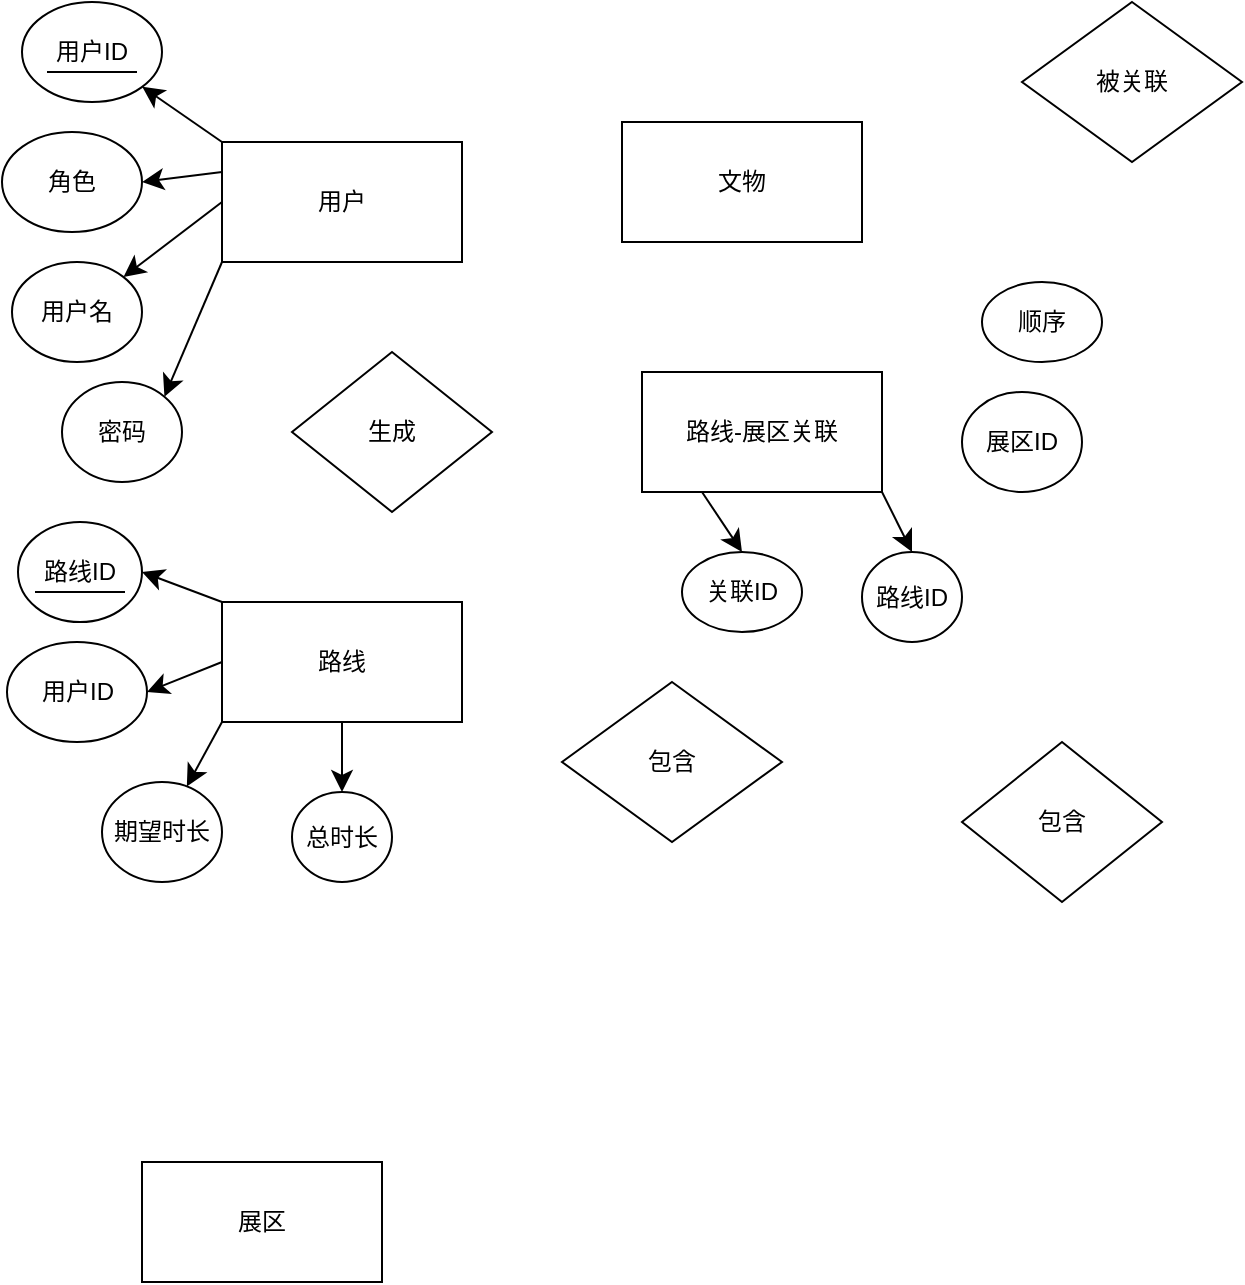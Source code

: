 <mxfile version="28.2.7">
  <diagram name="第 1 页" id="B_wfIWrMLD_FAoBKql3f">
    <mxGraphModel dx="552" dy="651" grid="1" gridSize="10" guides="1" tooltips="1" connect="1" arrows="1" fold="1" page="1" pageScale="1" pageWidth="827" pageHeight="1169" math="0" shadow="0">
      <root>
        <mxCell id="0" />
        <mxCell id="1" parent="0" />
        <mxCell id="IGKgpUVU0lJCgfMr6TCG-10" style="edgeStyle=none;curved=1;rounded=0;orthogonalLoop=1;jettySize=auto;html=1;exitX=0;exitY=0;exitDx=0;exitDy=0;fontSize=12;startSize=8;endSize=8;" edge="1" parent="1" source="IGKgpUVU0lJCgfMr6TCG-1" target="IGKgpUVU0lJCgfMr6TCG-6">
          <mxGeometry relative="1" as="geometry" />
        </mxCell>
        <mxCell id="IGKgpUVU0lJCgfMr6TCG-11" style="edgeStyle=none;curved=1;rounded=0;orthogonalLoop=1;jettySize=auto;html=1;exitX=0;exitY=0.25;exitDx=0;exitDy=0;entryX=1;entryY=0.5;entryDx=0;entryDy=0;fontSize=12;startSize=8;endSize=8;" edge="1" parent="1" source="IGKgpUVU0lJCgfMr6TCG-1" target="IGKgpUVU0lJCgfMr6TCG-7">
          <mxGeometry relative="1" as="geometry" />
        </mxCell>
        <mxCell id="IGKgpUVU0lJCgfMr6TCG-12" style="edgeStyle=none;curved=1;rounded=0;orthogonalLoop=1;jettySize=auto;html=1;exitX=0;exitY=0.5;exitDx=0;exitDy=0;fontSize=12;startSize=8;endSize=8;" edge="1" parent="1" source="IGKgpUVU0lJCgfMr6TCG-1" target="IGKgpUVU0lJCgfMr6TCG-8">
          <mxGeometry relative="1" as="geometry" />
        </mxCell>
        <mxCell id="IGKgpUVU0lJCgfMr6TCG-14" style="edgeStyle=none;curved=1;rounded=0;orthogonalLoop=1;jettySize=auto;html=1;exitX=0;exitY=1;exitDx=0;exitDy=0;entryX=1;entryY=0;entryDx=0;entryDy=0;fontSize=12;startSize=8;endSize=8;" edge="1" parent="1" source="IGKgpUVU0lJCgfMr6TCG-1" target="IGKgpUVU0lJCgfMr6TCG-13">
          <mxGeometry relative="1" as="geometry" />
        </mxCell>
        <mxCell id="IGKgpUVU0lJCgfMr6TCG-1" value="用户" style="rounded=0;whiteSpace=wrap;html=1;" vertex="1" parent="1">
          <mxGeometry x="170" y="120" width="120" height="60" as="geometry" />
        </mxCell>
        <mxCell id="IGKgpUVU0lJCgfMr6TCG-28" style="edgeStyle=none;curved=1;rounded=0;orthogonalLoop=1;jettySize=auto;html=1;exitX=0.25;exitY=1;exitDx=0;exitDy=0;entryX=0.5;entryY=0;entryDx=0;entryDy=0;fontSize=12;startSize=8;endSize=8;" edge="1" parent="1" source="IGKgpUVU0lJCgfMr6TCG-2" target="IGKgpUVU0lJCgfMr6TCG-27">
          <mxGeometry relative="1" as="geometry" />
        </mxCell>
        <mxCell id="IGKgpUVU0lJCgfMr6TCG-30" style="edgeStyle=none;curved=1;rounded=0;orthogonalLoop=1;jettySize=auto;html=1;exitX=1;exitY=1;exitDx=0;exitDy=0;entryX=0.5;entryY=0;entryDx=0;entryDy=0;fontSize=12;startSize=8;endSize=8;" edge="1" parent="1" source="IGKgpUVU0lJCgfMr6TCG-2" target="IGKgpUVU0lJCgfMr6TCG-29">
          <mxGeometry relative="1" as="geometry" />
        </mxCell>
        <mxCell id="IGKgpUVU0lJCgfMr6TCG-2" value="路线-展区关联" style="rounded=0;whiteSpace=wrap;html=1;" vertex="1" parent="1">
          <mxGeometry x="380" y="235" width="120" height="60" as="geometry" />
        </mxCell>
        <mxCell id="IGKgpUVU0lJCgfMr6TCG-19" style="edgeStyle=none;curved=1;rounded=0;orthogonalLoop=1;jettySize=auto;html=1;exitX=0;exitY=0;exitDx=0;exitDy=0;entryX=1;entryY=0.5;entryDx=0;entryDy=0;fontSize=12;startSize=8;endSize=8;" edge="1" parent="1" source="IGKgpUVU0lJCgfMr6TCG-3" target="IGKgpUVU0lJCgfMr6TCG-18">
          <mxGeometry relative="1" as="geometry" />
        </mxCell>
        <mxCell id="IGKgpUVU0lJCgfMr6TCG-22" style="edgeStyle=none;curved=1;rounded=0;orthogonalLoop=1;jettySize=auto;html=1;exitX=0;exitY=0.5;exitDx=0;exitDy=0;entryX=1;entryY=0.5;entryDx=0;entryDy=0;fontSize=12;startSize=8;endSize=8;" edge="1" parent="1" source="IGKgpUVU0lJCgfMr6TCG-3" target="IGKgpUVU0lJCgfMr6TCG-21">
          <mxGeometry relative="1" as="geometry" />
        </mxCell>
        <mxCell id="IGKgpUVU0lJCgfMr6TCG-24" style="edgeStyle=none;curved=1;rounded=0;orthogonalLoop=1;jettySize=auto;html=1;exitX=0;exitY=1;exitDx=0;exitDy=0;fontSize=12;startSize=8;endSize=8;" edge="1" parent="1" source="IGKgpUVU0lJCgfMr6TCG-3" target="IGKgpUVU0lJCgfMr6TCG-23">
          <mxGeometry relative="1" as="geometry" />
        </mxCell>
        <mxCell id="IGKgpUVU0lJCgfMr6TCG-26" style="edgeStyle=none;curved=1;rounded=0;orthogonalLoop=1;jettySize=auto;html=1;exitX=0.5;exitY=1;exitDx=0;exitDy=0;entryX=0.5;entryY=0;entryDx=0;entryDy=0;fontSize=12;startSize=8;endSize=8;" edge="1" parent="1" source="IGKgpUVU0lJCgfMr6TCG-3" target="IGKgpUVU0lJCgfMr6TCG-25">
          <mxGeometry relative="1" as="geometry" />
        </mxCell>
        <mxCell id="IGKgpUVU0lJCgfMr6TCG-3" value="路线" style="rounded=0;whiteSpace=wrap;html=1;" vertex="1" parent="1">
          <mxGeometry x="170" y="350" width="120" height="60" as="geometry" />
        </mxCell>
        <mxCell id="IGKgpUVU0lJCgfMr6TCG-4" value="展区" style="rounded=0;whiteSpace=wrap;html=1;" vertex="1" parent="1">
          <mxGeometry x="130" y="630" width="120" height="60" as="geometry" />
        </mxCell>
        <mxCell id="IGKgpUVU0lJCgfMr6TCG-5" value="文物" style="rounded=0;whiteSpace=wrap;html=1;" vertex="1" parent="1">
          <mxGeometry x="370" y="110" width="120" height="60" as="geometry" />
        </mxCell>
        <mxCell id="IGKgpUVU0lJCgfMr6TCG-6" value="用户ID" style="ellipse;whiteSpace=wrap;html=1;" vertex="1" parent="1">
          <mxGeometry x="70" y="50" width="70" height="50" as="geometry" />
        </mxCell>
        <mxCell id="IGKgpUVU0lJCgfMr6TCG-7" value="角色" style="ellipse;whiteSpace=wrap;html=1;" vertex="1" parent="1">
          <mxGeometry x="60" y="115" width="70" height="50" as="geometry" />
        </mxCell>
        <mxCell id="IGKgpUVU0lJCgfMr6TCG-8" value="用户名" style="ellipse;whiteSpace=wrap;html=1;" vertex="1" parent="1">
          <mxGeometry x="65" y="180" width="65" height="50" as="geometry" />
        </mxCell>
        <mxCell id="IGKgpUVU0lJCgfMr6TCG-13" value="密码" style="ellipse;whiteSpace=wrap;html=1;" vertex="1" parent="1">
          <mxGeometry x="90" y="240" width="60" height="50" as="geometry" />
        </mxCell>
        <mxCell id="IGKgpUVU0lJCgfMr6TCG-16" value="" style="line;strokeWidth=1;rotatable=0;dashed=0;labelPosition=right;align=left;verticalAlign=middle;spacingTop=0;spacingLeft=6;points=[];portConstraint=eastwest;" vertex="1" parent="1">
          <mxGeometry x="82.5" y="80" width="45" height="10" as="geometry" />
        </mxCell>
        <mxCell id="IGKgpUVU0lJCgfMr6TCG-18" value="路线ID" style="ellipse;whiteSpace=wrap;html=1;" vertex="1" parent="1">
          <mxGeometry x="68" y="310" width="62" height="50" as="geometry" />
        </mxCell>
        <mxCell id="IGKgpUVU0lJCgfMr6TCG-20" value="" style="line;strokeWidth=1;rotatable=0;dashed=0;labelPosition=right;align=left;verticalAlign=middle;spacingTop=0;spacingLeft=6;points=[];portConstraint=eastwest;" vertex="1" parent="1">
          <mxGeometry x="76.5" y="340" width="45" height="10" as="geometry" />
        </mxCell>
        <mxCell id="IGKgpUVU0lJCgfMr6TCG-21" value="用户ID" style="ellipse;whiteSpace=wrap;html=1;" vertex="1" parent="1">
          <mxGeometry x="62.5" y="370" width="70" height="50" as="geometry" />
        </mxCell>
        <mxCell id="IGKgpUVU0lJCgfMr6TCG-23" value="期望时长" style="ellipse;whiteSpace=wrap;html=1;" vertex="1" parent="1">
          <mxGeometry x="110" y="440" width="60" height="50" as="geometry" />
        </mxCell>
        <mxCell id="IGKgpUVU0lJCgfMr6TCG-25" value="总时长" style="ellipse;whiteSpace=wrap;html=1;" vertex="1" parent="1">
          <mxGeometry x="205" y="445" width="50" height="45" as="geometry" />
        </mxCell>
        <mxCell id="IGKgpUVU0lJCgfMr6TCG-27" value="关联ID" style="ellipse;whiteSpace=wrap;html=1;" vertex="1" parent="1">
          <mxGeometry x="400" y="325" width="60" height="40" as="geometry" />
        </mxCell>
        <mxCell id="IGKgpUVU0lJCgfMr6TCG-29" value="路线ID" style="ellipse;whiteSpace=wrap;html=1;" vertex="1" parent="1">
          <mxGeometry x="490" y="325" width="50" height="45" as="geometry" />
        </mxCell>
        <mxCell id="IGKgpUVU0lJCgfMr6TCG-31" value="展区ID" style="ellipse;whiteSpace=wrap;html=1;" vertex="1" parent="1">
          <mxGeometry x="540" y="245" width="60" height="50" as="geometry" />
        </mxCell>
        <mxCell id="IGKgpUVU0lJCgfMr6TCG-32" value="顺序" style="ellipse;whiteSpace=wrap;html=1;" vertex="1" parent="1">
          <mxGeometry x="550" y="190" width="60" height="40" as="geometry" />
        </mxCell>
        <mxCell id="IGKgpUVU0lJCgfMr6TCG-33" value="生成" style="rhombus;whiteSpace=wrap;html=1;" vertex="1" parent="1">
          <mxGeometry x="205" y="225" width="100" height="80" as="geometry" />
        </mxCell>
        <mxCell id="IGKgpUVU0lJCgfMr6TCG-34" value="包含" style="rhombus;whiteSpace=wrap;html=1;" vertex="1" parent="1">
          <mxGeometry x="340" y="390" width="110" height="80" as="geometry" />
        </mxCell>
        <mxCell id="IGKgpUVU0lJCgfMr6TCG-35" value="被关联" style="rhombus;whiteSpace=wrap;html=1;" vertex="1" parent="1">
          <mxGeometry x="570" y="50" width="110" height="80" as="geometry" />
        </mxCell>
        <mxCell id="IGKgpUVU0lJCgfMr6TCG-36" value="包含" style="rhombus;whiteSpace=wrap;html=1;" vertex="1" parent="1">
          <mxGeometry x="540" y="420" width="100" height="80" as="geometry" />
        </mxCell>
      </root>
    </mxGraphModel>
  </diagram>
</mxfile>
